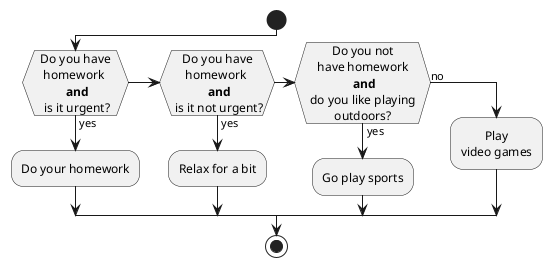 @startuml

skinparam defaultTextAlignment center

start

if (<size:12>  Do you have  \n<size:12>homework </size>\n<size:12> <b>and</b>\n<size:12> is it urgent?</size>) then (yes)
    :Do your homework;
elseif(<size:12>  Do you have  \n<size:12>homework </size>\n<size:12> <b>and</b>\n<size:12> is it not urgent?</size>) then (yes)
    :Relax for a bit;
elseif(<size:12> Do you not \n<size:12>have homework</size>\n<size:12> <b>and</b>\n<size:12> do you like playing \n<size:12> outdoors? </size>) then (yes)
    :Go play sports;
else (no)
    :Play\nvideo games;
endif

stop

@enduml
